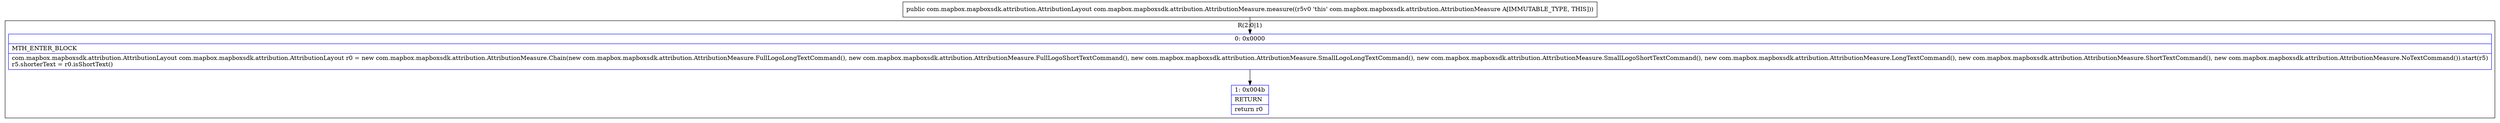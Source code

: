 digraph "CFG forcom.mapbox.mapboxsdk.attribution.AttributionMeasure.measure()Lcom\/mapbox\/mapboxsdk\/attribution\/AttributionLayout;" {
subgraph cluster_Region_1039184925 {
label = "R(2:0|1)";
node [shape=record,color=blue];
Node_0 [shape=record,label="{0\:\ 0x0000|MTH_ENTER_BLOCK\l|com.mapbox.mapboxsdk.attribution.AttributionLayout com.mapbox.mapboxsdk.attribution.AttributionLayout r0 = new com.mapbox.mapboxsdk.attribution.AttributionMeasure.Chain(new com.mapbox.mapboxsdk.attribution.AttributionMeasure.FullLogoLongTextCommand(), new com.mapbox.mapboxsdk.attribution.AttributionMeasure.FullLogoShortTextCommand(), new com.mapbox.mapboxsdk.attribution.AttributionMeasure.SmallLogoLongTextCommand(), new com.mapbox.mapboxsdk.attribution.AttributionMeasure.SmallLogoShortTextCommand(), new com.mapbox.mapboxsdk.attribution.AttributionMeasure.LongTextCommand(), new com.mapbox.mapboxsdk.attribution.AttributionMeasure.ShortTextCommand(), new com.mapbox.mapboxsdk.attribution.AttributionMeasure.NoTextCommand()).start(r5)\lr5.shorterText = r0.isShortText()\l}"];
Node_1 [shape=record,label="{1\:\ 0x004b|RETURN\l|return r0\l}"];
}
MethodNode[shape=record,label="{public com.mapbox.mapboxsdk.attribution.AttributionLayout com.mapbox.mapboxsdk.attribution.AttributionMeasure.measure((r5v0 'this' com.mapbox.mapboxsdk.attribution.AttributionMeasure A[IMMUTABLE_TYPE, THIS])) }"];
MethodNode -> Node_0;
Node_0 -> Node_1;
}

